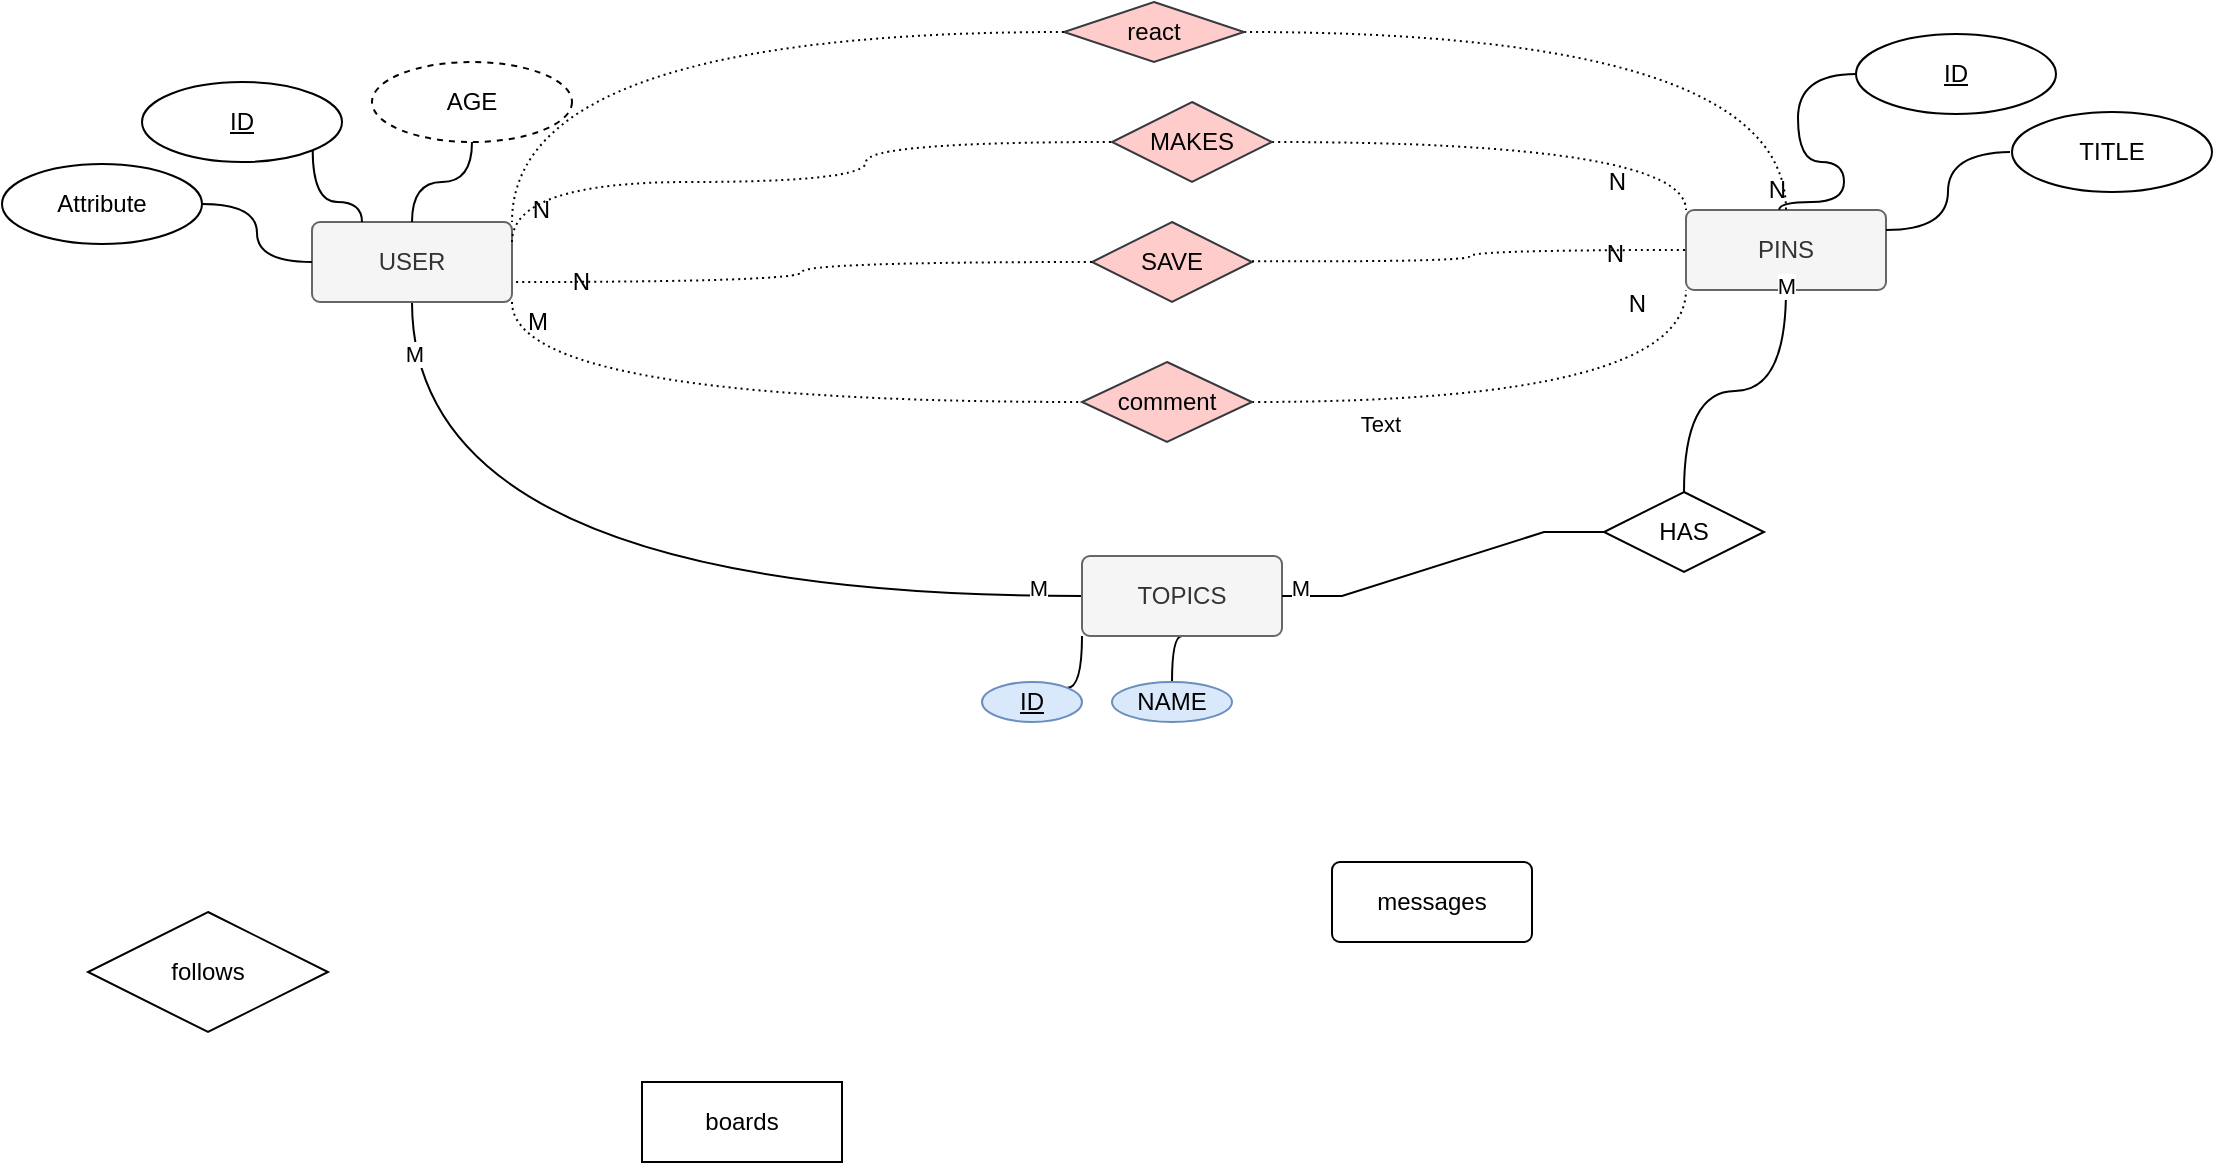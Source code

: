 <mxfile version="15.7.0" type="github">
  <diagram id="R2lEEEUBdFMjLlhIrx00" name="Page-1">
    <mxGraphModel dx="1564" dy="946" grid="0" gridSize="10" guides="0" tooltips="1" connect="1" arrows="1" fold="1" page="1" pageScale="1" pageWidth="850" pageHeight="1100" math="0" shadow="0" extFonts="Permanent Marker^https://fonts.googleapis.com/css?family=Permanent+Marker">
      <root>
        <mxCell id="0" />
        <mxCell id="1" parent="0" />
        <mxCell id="i4WCTxMJBartO7POtLtT-105" style="edgeStyle=orthogonalEdgeStyle;curved=1;rounded=0;orthogonalLoop=1;jettySize=auto;html=1;exitX=0.5;exitY=1;exitDx=0;exitDy=0;entryX=0;entryY=0.5;entryDx=0;entryDy=0;endArrow=none;endFill=0;" edge="1" parent="1" source="i4WCTxMJBartO7POtLtT-1" target="i4WCTxMJBartO7POtLtT-47">
          <mxGeometry relative="1" as="geometry">
            <Array as="points">
              <mxPoint x="260" y="657" />
            </Array>
          </mxGeometry>
        </mxCell>
        <mxCell id="i4WCTxMJBartO7POtLtT-106" value="M" style="edgeLabel;html=1;align=center;verticalAlign=middle;resizable=0;points=[];" vertex="1" connectable="0" parent="i4WCTxMJBartO7POtLtT-105">
          <mxGeometry x="-0.894" y="1" relative="1" as="geometry">
            <mxPoint as="offset" />
          </mxGeometry>
        </mxCell>
        <mxCell id="i4WCTxMJBartO7POtLtT-107" value="M" style="edgeLabel;html=1;align=center;verticalAlign=middle;resizable=0;points=[];" vertex="1" connectable="0" parent="i4WCTxMJBartO7POtLtT-105">
          <mxGeometry x="0.907" y="4" relative="1" as="geometry">
            <mxPoint as="offset" />
          </mxGeometry>
        </mxCell>
        <mxCell id="i4WCTxMJBartO7POtLtT-1" value="USER" style="rounded=1;arcSize=10;whiteSpace=wrap;html=1;align=center;fillColor=#f5f5f5;strokeColor=#666666;fontColor=#333333;" vertex="1" parent="1">
          <mxGeometry x="210" y="470" width="100" height="40" as="geometry" />
        </mxCell>
        <mxCell id="i4WCTxMJBartO7POtLtT-87" style="edgeStyle=orthogonalEdgeStyle;curved=1;rounded=0;orthogonalLoop=1;jettySize=auto;html=1;exitX=1;exitY=1;exitDx=0;exitDy=0;entryX=0.25;entryY=0;entryDx=0;entryDy=0;endArrow=none;endFill=0;" edge="1" parent="1" source="i4WCTxMJBartO7POtLtT-2" target="i4WCTxMJBartO7POtLtT-1">
          <mxGeometry relative="1" as="geometry" />
        </mxCell>
        <mxCell id="i4WCTxMJBartO7POtLtT-2" value="ID" style="ellipse;whiteSpace=wrap;html=1;align=center;fontStyle=4;" vertex="1" parent="1">
          <mxGeometry x="125" y="400" width="100" height="40" as="geometry" />
        </mxCell>
        <mxCell id="i4WCTxMJBartO7POtLtT-88" style="edgeStyle=orthogonalEdgeStyle;curved=1;rounded=0;orthogonalLoop=1;jettySize=auto;html=1;exitX=0.5;exitY=1;exitDx=0;exitDy=0;endArrow=none;endFill=0;" edge="1" parent="1" source="i4WCTxMJBartO7POtLtT-7" target="i4WCTxMJBartO7POtLtT-1">
          <mxGeometry relative="1" as="geometry" />
        </mxCell>
        <mxCell id="i4WCTxMJBartO7POtLtT-7" value="AGE" style="ellipse;whiteSpace=wrap;html=1;align=center;dashed=1;" vertex="1" parent="1">
          <mxGeometry x="240" y="390" width="100" height="40" as="geometry" />
        </mxCell>
        <mxCell id="i4WCTxMJBartO7POtLtT-9" value="PINS" style="rounded=1;arcSize=10;whiteSpace=wrap;html=1;align=center;fillColor=#f5f5f5;strokeColor=#666666;fontColor=#333333;" vertex="1" parent="1">
          <mxGeometry x="897" y="464" width="100" height="40" as="geometry" />
        </mxCell>
        <mxCell id="i4WCTxMJBartO7POtLtT-85" style="edgeStyle=orthogonalEdgeStyle;curved=1;rounded=0;orthogonalLoop=1;jettySize=auto;html=1;exitX=1;exitY=0.5;exitDx=0;exitDy=0;entryX=0;entryY=0.5;entryDx=0;entryDy=0;endArrow=none;endFill=0;" edge="1" parent="1" source="i4WCTxMJBartO7POtLtT-10" target="i4WCTxMJBartO7POtLtT-1">
          <mxGeometry relative="1" as="geometry" />
        </mxCell>
        <mxCell id="i4WCTxMJBartO7POtLtT-10" value="Attribute" style="ellipse;whiteSpace=wrap;html=1;align=center;" vertex="1" parent="1">
          <mxGeometry x="55" y="441" width="100" height="40" as="geometry" />
        </mxCell>
        <mxCell id="i4WCTxMJBartO7POtLtT-22" value="" style="endArrow=none;html=1;rounded=0;dashed=1;dashPattern=1 2;exitX=1;exitY=0.5;exitDx=0;exitDy=0;startArrow=none;edgeStyle=orthogonalEdgeStyle;curved=1;entryX=0;entryY=0;entryDx=0;entryDy=0;" edge="1" parent="1" source="i4WCTxMJBartO7POtLtT-17" target="i4WCTxMJBartO7POtLtT-9">
          <mxGeometry relative="1" as="geometry">
            <mxPoint x="460" y="840" as="sourcePoint" />
            <mxPoint x="620" y="840" as="targetPoint" />
          </mxGeometry>
        </mxCell>
        <mxCell id="i4WCTxMJBartO7POtLtT-23" value="N" style="resizable=0;html=1;align=right;verticalAlign=bottom;" connectable="0" vertex="1" parent="i4WCTxMJBartO7POtLtT-22">
          <mxGeometry x="1" relative="1" as="geometry">
            <mxPoint x="-30" y="-6" as="offset" />
          </mxGeometry>
        </mxCell>
        <mxCell id="i4WCTxMJBartO7POtLtT-17" value="MAKES" style="shape=rhombus;perimeter=rhombusPerimeter;whiteSpace=wrap;html=1;align=center;fillColor=#ffcccc;strokeColor=#36393d;" vertex="1" parent="1">
          <mxGeometry x="610" y="410" width="80" height="40" as="geometry" />
        </mxCell>
        <mxCell id="i4WCTxMJBartO7POtLtT-24" value="" style="endArrow=none;html=1;rounded=0;dashed=1;dashPattern=1 2;exitX=1;exitY=0.25;exitDx=0;exitDy=0;entryX=0;entryY=0.5;entryDx=0;entryDy=0;edgeStyle=orthogonalEdgeStyle;curved=1;" edge="1" parent="1" source="i4WCTxMJBartO7POtLtT-1" target="i4WCTxMJBartO7POtLtT-17">
          <mxGeometry relative="1" as="geometry">
            <mxPoint x="510" y="780" as="sourcePoint" />
            <mxPoint x="610" y="440" as="targetPoint" />
            <Array as="points">
              <mxPoint x="310" y="450" />
              <mxPoint x="487" y="450" />
              <mxPoint x="487" y="430" />
            </Array>
          </mxGeometry>
        </mxCell>
        <mxCell id="i4WCTxMJBartO7POtLtT-26" value="SAVE" style="shape=rhombus;perimeter=rhombusPerimeter;whiteSpace=wrap;html=1;align=center;fillColor=#ffcccc;strokeColor=#36393d;" vertex="1" parent="1">
          <mxGeometry x="600" y="470" width="80" height="40" as="geometry" />
        </mxCell>
        <mxCell id="i4WCTxMJBartO7POtLtT-91" style="edgeStyle=orthogonalEdgeStyle;curved=1;rounded=0;orthogonalLoop=1;jettySize=auto;html=1;exitX=0;exitY=0.5;exitDx=0;exitDy=0;entryX=1;entryY=0.25;entryDx=0;entryDy=0;endArrow=none;endFill=0;" edge="1" parent="1" target="i4WCTxMJBartO7POtLtT-9">
          <mxGeometry relative="1" as="geometry">
            <mxPoint x="1059.0" y="435" as="sourcePoint" />
            <mxPoint x="1010.4" y="464.88" as="targetPoint" />
          </mxGeometry>
        </mxCell>
        <mxCell id="i4WCTxMJBartO7POtLtT-43" value="TITLE" style="ellipse;whiteSpace=wrap;html=1;align=center;" vertex="1" parent="1">
          <mxGeometry x="1060" y="415" width="100" height="40" as="geometry" />
        </mxCell>
        <mxCell id="i4WCTxMJBartO7POtLtT-90" style="edgeStyle=orthogonalEdgeStyle;curved=1;rounded=0;orthogonalLoop=1;jettySize=auto;html=1;entryX=0.466;entryY=-0.003;entryDx=0;entryDy=0;entryPerimeter=0;endArrow=none;endFill=0;exitX=0;exitY=0.5;exitDx=0;exitDy=0;" edge="1" parent="1" source="i4WCTxMJBartO7POtLtT-44" target="i4WCTxMJBartO7POtLtT-9">
          <mxGeometry relative="1" as="geometry">
            <mxPoint x="1015" y="464" as="sourcePoint" />
            <Array as="points">
              <mxPoint x="953" y="440" />
              <mxPoint x="976" y="440" />
              <mxPoint x="976" y="460" />
              <mxPoint x="944" y="460" />
            </Array>
          </mxGeometry>
        </mxCell>
        <mxCell id="i4WCTxMJBartO7POtLtT-44" value="ID" style="ellipse;whiteSpace=wrap;html=1;align=center;fontStyle=4;" vertex="1" parent="1">
          <mxGeometry x="982" y="376" width="100" height="40" as="geometry" />
        </mxCell>
        <mxCell id="i4WCTxMJBartO7POtLtT-109" value="" style="edgeStyle=orthogonalEdgeStyle;curved=1;rounded=0;orthogonalLoop=1;jettySize=auto;html=1;endArrow=none;endFill=0;entryX=0.5;entryY=1;entryDx=0;entryDy=0;startArrow=none;" edge="1" parent="1" source="i4WCTxMJBartO7POtLtT-50" target="i4WCTxMJBartO7POtLtT-9">
          <mxGeometry relative="1" as="geometry">
            <mxPoint x="1033" y="616" as="targetPoint" />
          </mxGeometry>
        </mxCell>
        <mxCell id="i4WCTxMJBartO7POtLtT-110" value="M" style="edgeLabel;html=1;align=center;verticalAlign=middle;resizable=0;points=[];" vertex="1" connectable="0" parent="i4WCTxMJBartO7POtLtT-109">
          <mxGeometry x="0.859" y="3" relative="1" as="geometry">
            <mxPoint x="3" y="-13" as="offset" />
          </mxGeometry>
        </mxCell>
        <mxCell id="i4WCTxMJBartO7POtLtT-113" style="edgeStyle=orthogonalEdgeStyle;curved=1;rounded=0;orthogonalLoop=1;jettySize=auto;html=1;exitX=0.5;exitY=1;exitDx=0;exitDy=0;entryX=0.5;entryY=0;entryDx=0;entryDy=0;endArrow=none;endFill=0;" edge="1" parent="1" source="i4WCTxMJBartO7POtLtT-47" target="i4WCTxMJBartO7POtLtT-49">
          <mxGeometry relative="1" as="geometry" />
        </mxCell>
        <mxCell id="i4WCTxMJBartO7POtLtT-47" value="TOPICS" style="rounded=1;arcSize=10;whiteSpace=wrap;html=1;align=center;fillColor=#f5f5f5;strokeColor=#666666;shadow=0;sketch=0;glass=0;fontColor=#333333;" vertex="1" parent="1">
          <mxGeometry x="595" y="637" width="100" height="40" as="geometry" />
        </mxCell>
        <mxCell id="i4WCTxMJBartO7POtLtT-114" style="edgeStyle=orthogonalEdgeStyle;curved=1;rounded=0;orthogonalLoop=1;jettySize=auto;html=1;exitX=1;exitY=0;exitDx=0;exitDy=0;entryX=0;entryY=1;entryDx=0;entryDy=0;endArrow=none;endFill=0;" edge="1" parent="1" source="i4WCTxMJBartO7POtLtT-48" target="i4WCTxMJBartO7POtLtT-47">
          <mxGeometry relative="1" as="geometry" />
        </mxCell>
        <mxCell id="i4WCTxMJBartO7POtLtT-48" value="ID" style="ellipse;whiteSpace=wrap;html=1;align=center;fontStyle=4;fillColor=#dae8fc;strokeColor=#6c8ebf;" vertex="1" parent="1">
          <mxGeometry x="545" y="700" width="50" height="20" as="geometry" />
        </mxCell>
        <mxCell id="i4WCTxMJBartO7POtLtT-49" value="NAME" style="ellipse;whiteSpace=wrap;html=1;align=center;fillColor=#dae8fc;strokeColor=#6c8ebf;" vertex="1" parent="1">
          <mxGeometry x="610" y="700" width="60" height="20" as="geometry" />
        </mxCell>
        <mxCell id="i4WCTxMJBartO7POtLtT-60" value="" style="endArrow=none;html=1;rounded=0;dashed=1;dashPattern=1 2;exitX=1;exitY=0.5;exitDx=0;exitDy=0;startArrow=none;edgeStyle=orthogonalEdgeStyle;curved=1;" edge="1" parent="1" source="i4WCTxMJBartO7POtLtT-59" target="i4WCTxMJBartO7POtLtT-9">
          <mxGeometry relative="1" as="geometry">
            <mxPoint x="530" y="500" as="sourcePoint" />
            <mxPoint x="750" y="700" as="targetPoint" />
          </mxGeometry>
        </mxCell>
        <mxCell id="i4WCTxMJBartO7POtLtT-61" value="N" style="resizable=0;html=1;align=right;verticalAlign=bottom;" connectable="0" vertex="1" parent="i4WCTxMJBartO7POtLtT-60">
          <mxGeometry x="1" relative="1" as="geometry">
            <mxPoint y="-2" as="offset" />
          </mxGeometry>
        </mxCell>
        <mxCell id="i4WCTxMJBartO7POtLtT-59" value="react" style="shape=rhombus;perimeter=rhombusPerimeter;whiteSpace=wrap;html=1;align=center;fillColor=#ffcccc;strokeColor=#36393d;" vertex="1" parent="1">
          <mxGeometry x="586" y="360" width="90" height="30" as="geometry" />
        </mxCell>
        <mxCell id="i4WCTxMJBartO7POtLtT-64" value="boards" style="rounded=1;arcSize=0;whiteSpace=wrap;html=1;align=center;" vertex="1" parent="1">
          <mxGeometry x="375" y="900" width="100" height="40" as="geometry" />
        </mxCell>
        <mxCell id="i4WCTxMJBartO7POtLtT-67" value="" style="endArrow=none;html=1;rounded=0;dashed=1;dashPattern=1 2;entryX=0;entryY=1;entryDx=0;entryDy=0;exitX=1;exitY=0.5;exitDx=0;exitDy=0;startArrow=none;edgeStyle=orthogonalEdgeStyle;curved=1;" edge="1" parent="1" source="i4WCTxMJBartO7POtLtT-71" target="i4WCTxMJBartO7POtLtT-9">
          <mxGeometry relative="1" as="geometry">
            <mxPoint x="670" y="690" as="sourcePoint" />
            <mxPoint x="830" y="690" as="targetPoint" />
          </mxGeometry>
        </mxCell>
        <mxCell id="i4WCTxMJBartO7POtLtT-69" value="N" style="resizable=0;html=1;align=right;verticalAlign=bottom;" connectable="0" vertex="1" parent="i4WCTxMJBartO7POtLtT-67">
          <mxGeometry x="1" relative="1" as="geometry">
            <mxPoint x="-20" y="15" as="offset" />
          </mxGeometry>
        </mxCell>
        <mxCell id="i4WCTxMJBartO7POtLtT-100" value="Text" style="edgeLabel;html=1;align=center;verticalAlign=middle;resizable=0;points=[];" vertex="1" connectable="0" parent="i4WCTxMJBartO7POtLtT-67">
          <mxGeometry x="-0.529" y="-11" relative="1" as="geometry">
            <mxPoint x="-1" as="offset" />
          </mxGeometry>
        </mxCell>
        <mxCell id="i4WCTxMJBartO7POtLtT-71" value="comment" style="shape=rhombus;perimeter=rhombusPerimeter;whiteSpace=wrap;html=1;align=center;fillColor=#ffcccc;strokeColor=#36393d;" vertex="1" parent="1">
          <mxGeometry x="595" y="540" width="85" height="40" as="geometry" />
        </mxCell>
        <mxCell id="i4WCTxMJBartO7POtLtT-72" value="" style="endArrow=none;html=1;rounded=0;dashed=1;dashPattern=1 2;entryX=0;entryY=0.5;entryDx=0;entryDy=0;exitX=1;exitY=1;exitDx=0;exitDy=0;edgeStyle=orthogonalEdgeStyle;curved=1;" edge="1" parent="1" source="i4WCTxMJBartO7POtLtT-1" target="i4WCTxMJBartO7POtLtT-71">
          <mxGeometry relative="1" as="geometry">
            <mxPoint x="314" y="526" as="sourcePoint" />
            <mxPoint x="950" y="505" as="targetPoint" />
          </mxGeometry>
        </mxCell>
        <mxCell id="i4WCTxMJBartO7POtLtT-73" value="M" style="resizable=0;html=1;align=left;verticalAlign=bottom;" connectable="0" vertex="1" parent="i4WCTxMJBartO7POtLtT-72">
          <mxGeometry x="-1" relative="1" as="geometry">
            <mxPoint x="6" y="18" as="offset" />
          </mxGeometry>
        </mxCell>
        <mxCell id="i4WCTxMJBartO7POtLtT-75" value="" style="endArrow=none;html=1;rounded=0;dashed=1;dashPattern=1 2;entryX=1;entryY=0;entryDx=0;entryDy=0;exitX=0;exitY=0.5;exitDx=0;exitDy=0;edgeStyle=orthogonalEdgeStyle;curved=1;" edge="1" parent="1" source="i4WCTxMJBartO7POtLtT-59" target="i4WCTxMJBartO7POtLtT-1">
          <mxGeometry relative="1" as="geometry">
            <mxPoint x="490" y="540" as="sourcePoint" />
            <mxPoint x="650" y="540" as="targetPoint" />
          </mxGeometry>
        </mxCell>
        <mxCell id="i4WCTxMJBartO7POtLtT-76" value="N" style="resizable=0;html=1;align=right;verticalAlign=bottom;" connectable="0" vertex="1" parent="i4WCTxMJBartO7POtLtT-75">
          <mxGeometry x="1" relative="1" as="geometry">
            <mxPoint x="19" y="2" as="offset" />
          </mxGeometry>
        </mxCell>
        <mxCell id="i4WCTxMJBartO7POtLtT-77" value="" style="endArrow=none;html=1;rounded=0;dashed=1;dashPattern=1 2;curved=1;entryX=1;entryY=0.75;entryDx=0;entryDy=0;exitX=0;exitY=0.5;exitDx=0;exitDy=0;edgeStyle=orthogonalEdgeStyle;" edge="1" parent="1" source="i4WCTxMJBartO7POtLtT-26" target="i4WCTxMJBartO7POtLtT-1">
          <mxGeometry relative="1" as="geometry">
            <mxPoint x="500" y="500" as="sourcePoint" />
            <mxPoint x="660" y="500" as="targetPoint" />
          </mxGeometry>
        </mxCell>
        <mxCell id="i4WCTxMJBartO7POtLtT-78" value="N" style="resizable=0;html=1;align=right;verticalAlign=bottom;" connectable="0" vertex="1" parent="i4WCTxMJBartO7POtLtT-77">
          <mxGeometry x="1" relative="1" as="geometry">
            <mxPoint x="39" y="8" as="offset" />
          </mxGeometry>
        </mxCell>
        <mxCell id="i4WCTxMJBartO7POtLtT-79" value="" style="endArrow=none;html=1;rounded=0;dashed=1;dashPattern=1 2;curved=1;entryX=0;entryY=0.5;entryDx=0;entryDy=0;edgeStyle=orthogonalEdgeStyle;" edge="1" parent="1" target="i4WCTxMJBartO7POtLtT-9">
          <mxGeometry relative="1" as="geometry">
            <mxPoint x="680" y="489.58" as="sourcePoint" />
            <mxPoint x="950" y="490" as="targetPoint" />
          </mxGeometry>
        </mxCell>
        <mxCell id="i4WCTxMJBartO7POtLtT-80" value="N" style="resizable=0;html=1;align=right;verticalAlign=bottom;" connectable="0" vertex="1" parent="i4WCTxMJBartO7POtLtT-79">
          <mxGeometry x="1" relative="1" as="geometry">
            <mxPoint x="-30" y="10" as="offset" />
          </mxGeometry>
        </mxCell>
        <mxCell id="i4WCTxMJBartO7POtLtT-81" value="messages" style="rounded=1;arcSize=10;whiteSpace=wrap;html=1;align=center;" vertex="1" parent="1">
          <mxGeometry x="720" y="790" width="100" height="40" as="geometry" />
        </mxCell>
        <mxCell id="i4WCTxMJBartO7POtLtT-89" value="follows" style="shape=rhombus;perimeter=rhombusPerimeter;whiteSpace=wrap;html=1;align=center;" vertex="1" parent="1">
          <mxGeometry x="98" y="815" width="120" height="60" as="geometry" />
        </mxCell>
        <mxCell id="i4WCTxMJBartO7POtLtT-50" value="HAS" style="shape=rhombus;perimeter=rhombusPerimeter;whiteSpace=wrap;html=1;align=center;" vertex="1" parent="1">
          <mxGeometry x="856" y="605" width="80" height="40" as="geometry" />
        </mxCell>
        <mxCell id="i4WCTxMJBartO7POtLtT-121" value="" style="edgeStyle=entityRelationEdgeStyle;rounded=0;orthogonalLoop=1;jettySize=auto;html=1;endArrow=none;endFill=0;entryX=0;entryY=0.5;entryDx=0;entryDy=0;elbow=vertical;" edge="1" parent="1" source="i4WCTxMJBartO7POtLtT-47" target="i4WCTxMJBartO7POtLtT-50">
          <mxGeometry relative="1" as="geometry">
            <mxPoint x="695" y="657.034" as="sourcePoint" />
            <mxPoint x="947" y="504" as="targetPoint" />
          </mxGeometry>
        </mxCell>
        <mxCell id="i4WCTxMJBartO7POtLtT-123" value="M" style="edgeLabel;html=1;align=center;verticalAlign=middle;resizable=0;points=[];" vertex="1" connectable="0" parent="i4WCTxMJBartO7POtLtT-121">
          <mxGeometry x="-0.899" relative="1" as="geometry">
            <mxPoint y="-4" as="offset" />
          </mxGeometry>
        </mxCell>
      </root>
    </mxGraphModel>
  </diagram>
</mxfile>

